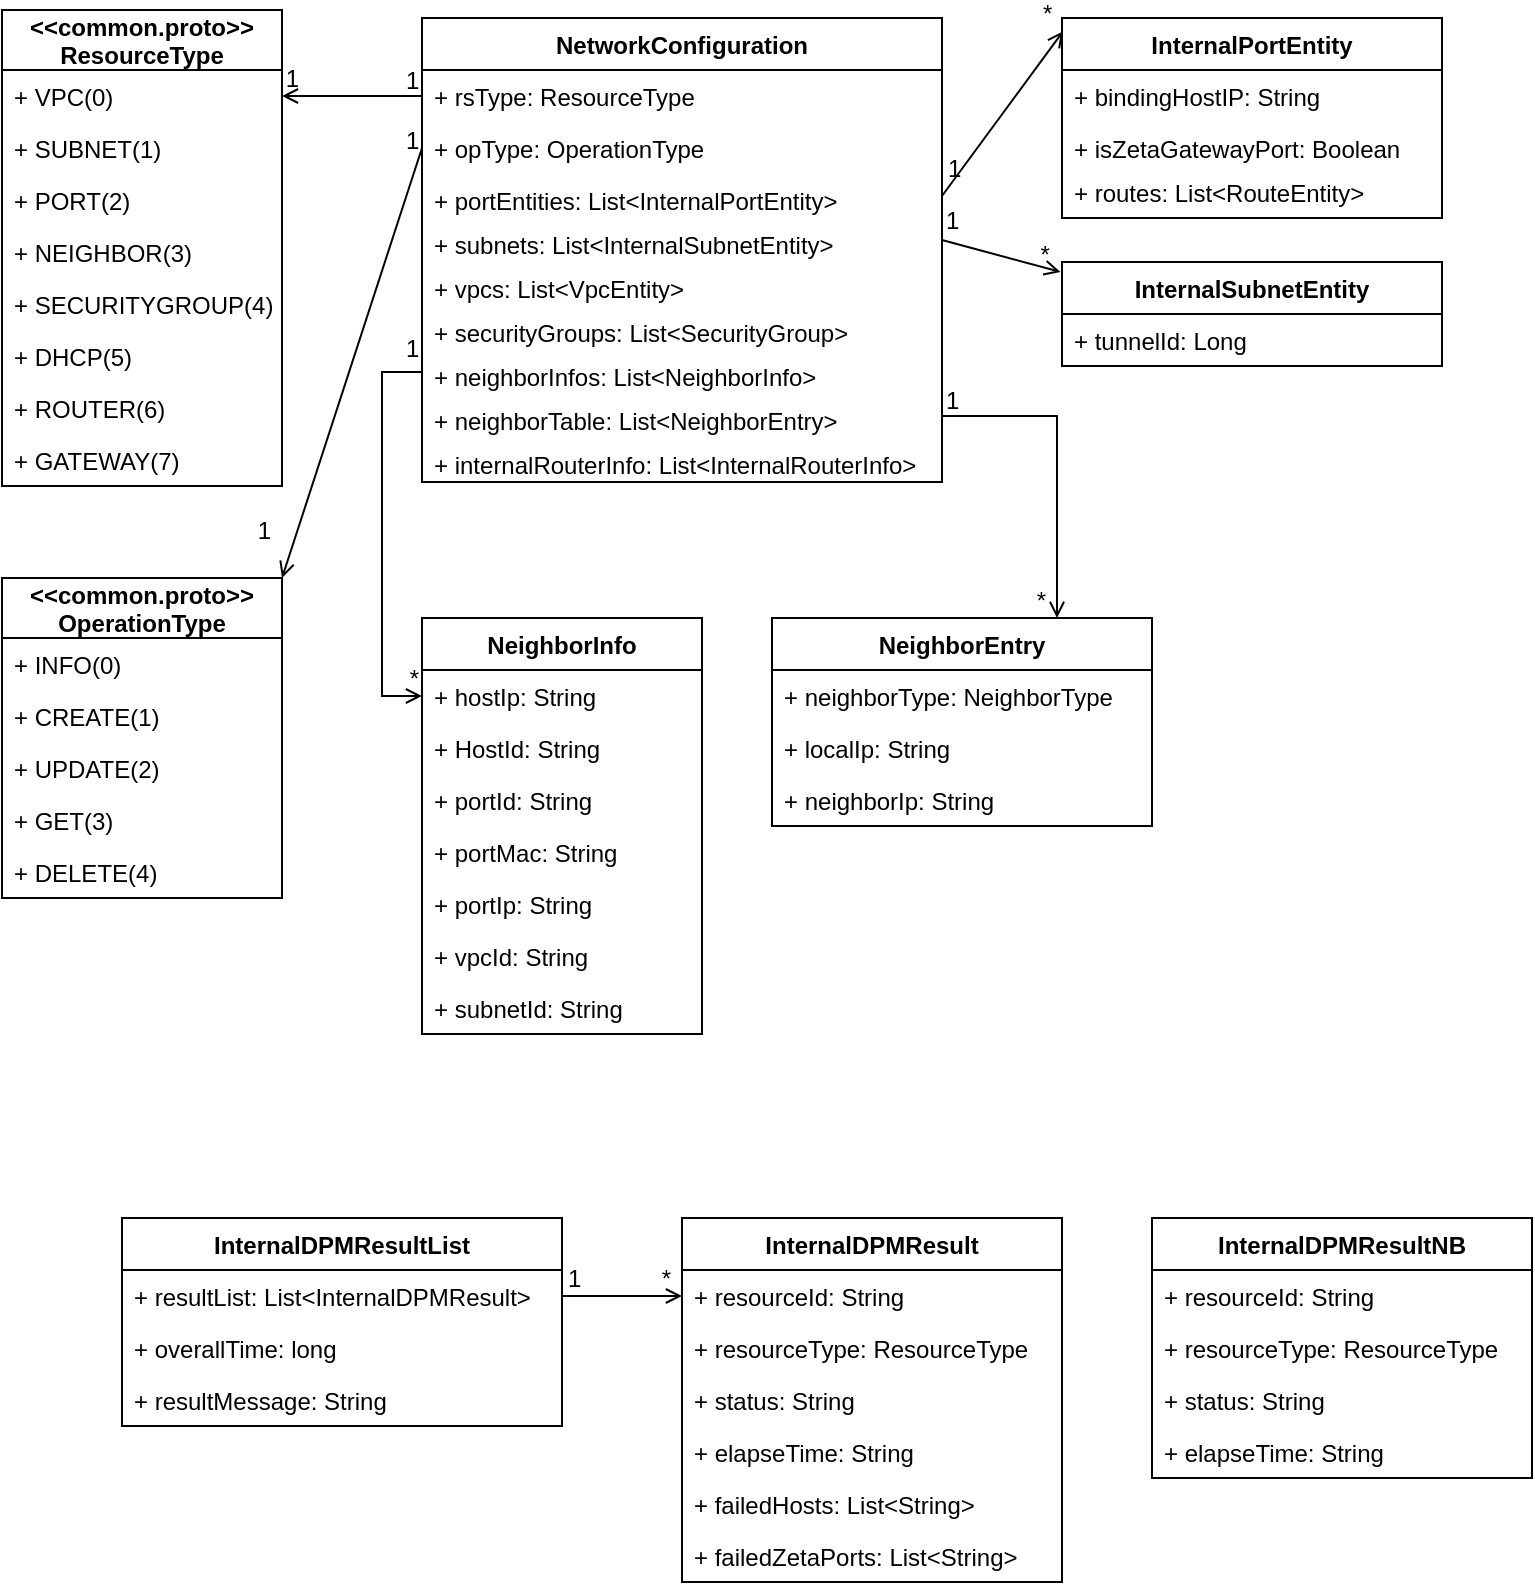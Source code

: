 <mxfile version="13.8.7" type="github">
  <diagram id="RI6FIjD12kIEAw5NDBtG" name="Page-1">
    <mxGraphModel dx="864" dy="531" grid="1" gridSize="10" guides="1" tooltips="1" connect="1" arrows="1" fold="1" page="1" pageScale="1" pageWidth="850" pageHeight="1100" math="0" shadow="0">
      <root>
        <mxCell id="0" />
        <mxCell id="1" parent="0" />
        <mxCell id="A67DPvtdhzHXNc3KRBfi-1" value="NetworkConfiguration" style="swimlane;fontStyle=1;childLayout=stackLayout;horizontal=1;startSize=26;fillColor=none;horizontalStack=0;resizeParent=1;resizeParentMax=0;resizeLast=0;collapsible=1;marginBottom=0;" vertex="1" parent="1">
          <mxGeometry x="240" y="30" width="260" height="232" as="geometry">
            <mxRectangle x="290" y="120" width="80" height="26" as="alternateBounds" />
          </mxGeometry>
        </mxCell>
        <mxCell id="A67DPvtdhzHXNc3KRBfi-2" value="+ rsType: ResourceType" style="text;strokeColor=none;fillColor=none;align=left;verticalAlign=top;spacingLeft=4;spacingRight=4;overflow=hidden;rotatable=0;points=[[0,0.5],[1,0.5]];portConstraint=eastwest;" vertex="1" parent="A67DPvtdhzHXNc3KRBfi-1">
          <mxGeometry y="26" width="260" height="26" as="geometry" />
        </mxCell>
        <mxCell id="A67DPvtdhzHXNc3KRBfi-3" value="+ opType: OperationType" style="text;strokeColor=none;fillColor=none;align=left;verticalAlign=top;spacingLeft=4;spacingRight=4;overflow=hidden;rotatable=0;points=[[0,0.5],[1,0.5]];portConstraint=eastwest;" vertex="1" parent="A67DPvtdhzHXNc3KRBfi-1">
          <mxGeometry y="52" width="260" height="26" as="geometry" />
        </mxCell>
        <mxCell id="A67DPvtdhzHXNc3KRBfi-4" value="+ portEntities: List&lt;InternalPortEntity&gt;&#xa;" style="text;strokeColor=none;fillColor=none;align=left;verticalAlign=top;spacingLeft=4;spacingRight=4;overflow=hidden;rotatable=0;points=[[0,0.5],[1,0.5]];portConstraint=eastwest;" vertex="1" parent="A67DPvtdhzHXNc3KRBfi-1">
          <mxGeometry y="78" width="260" height="22" as="geometry" />
        </mxCell>
        <mxCell id="A67DPvtdhzHXNc3KRBfi-6" value="+ subnets: List&lt;InternalSubnetEntity&gt;&#xa;" style="text;strokeColor=none;fillColor=none;align=left;verticalAlign=top;spacingLeft=4;spacingRight=4;overflow=hidden;rotatable=0;points=[[0,0.5],[1,0.5]];portConstraint=eastwest;" vertex="1" parent="A67DPvtdhzHXNc3KRBfi-1">
          <mxGeometry y="100" width="260" height="22" as="geometry" />
        </mxCell>
        <mxCell id="A67DPvtdhzHXNc3KRBfi-5" value="+ vpcs: List&lt;VpcEntity&gt;&#xa;" style="text;strokeColor=none;fillColor=none;align=left;verticalAlign=top;spacingLeft=4;spacingRight=4;overflow=hidden;rotatable=0;points=[[0,0.5],[1,0.5]];portConstraint=eastwest;" vertex="1" parent="A67DPvtdhzHXNc3KRBfi-1">
          <mxGeometry y="122" width="260" height="22" as="geometry" />
        </mxCell>
        <mxCell id="A67DPvtdhzHXNc3KRBfi-7" value="+ securityGroups: List&lt;SecurityGroup&gt;&#xa;" style="text;strokeColor=none;fillColor=none;align=left;verticalAlign=top;spacingLeft=4;spacingRight=4;overflow=hidden;rotatable=0;points=[[0,0.5],[1,0.5]];portConstraint=eastwest;" vertex="1" parent="A67DPvtdhzHXNc3KRBfi-1">
          <mxGeometry y="144" width="260" height="22" as="geometry" />
        </mxCell>
        <mxCell id="A67DPvtdhzHXNc3KRBfi-8" value="+ neighborInfos: List&lt;NeighborInfo&gt; &#xa;" style="text;strokeColor=none;fillColor=none;align=left;verticalAlign=top;spacingLeft=4;spacingRight=4;overflow=hidden;rotatable=0;points=[[0,0.5],[1,0.5]];portConstraint=eastwest;" vertex="1" parent="A67DPvtdhzHXNc3KRBfi-1">
          <mxGeometry y="166" width="260" height="22" as="geometry" />
        </mxCell>
        <mxCell id="A67DPvtdhzHXNc3KRBfi-9" value="+ neighborTable: List&lt;NeighborEntry&gt;&#xa;" style="text;strokeColor=none;fillColor=none;align=left;verticalAlign=top;spacingLeft=4;spacingRight=4;overflow=hidden;rotatable=0;points=[[0,0.5],[1,0.5]];portConstraint=eastwest;" vertex="1" parent="A67DPvtdhzHXNc3KRBfi-1">
          <mxGeometry y="188" width="260" height="22" as="geometry" />
        </mxCell>
        <mxCell id="A67DPvtdhzHXNc3KRBfi-10" value="+ internalRouterInfo: List&lt;InternalRouterInfo&gt;&#xa;" style="text;strokeColor=none;fillColor=none;align=left;verticalAlign=top;spacingLeft=4;spacingRight=4;overflow=hidden;rotatable=0;points=[[0,0.5],[1,0.5]];portConstraint=eastwest;" vertex="1" parent="A67DPvtdhzHXNc3KRBfi-1">
          <mxGeometry y="210" width="260" height="22" as="geometry" />
        </mxCell>
        <mxCell id="A67DPvtdhzHXNc3KRBfi-35" value="InternalDPMResultList" style="swimlane;fontStyle=1;childLayout=stackLayout;horizontal=1;startSize=26;fillColor=none;horizontalStack=0;resizeParent=1;resizeParentMax=0;resizeLast=0;collapsible=1;marginBottom=0;" vertex="1" parent="1">
          <mxGeometry x="90" y="630" width="220" height="104" as="geometry" />
        </mxCell>
        <mxCell id="A67DPvtdhzHXNc3KRBfi-36" value="+ resultList: List&lt;InternalDPMResult&gt;" style="text;strokeColor=none;fillColor=none;align=left;verticalAlign=top;spacingLeft=4;spacingRight=4;overflow=hidden;rotatable=0;points=[[0,0.5],[1,0.5]];portConstraint=eastwest;" vertex="1" parent="A67DPvtdhzHXNc3KRBfi-35">
          <mxGeometry y="26" width="220" height="26" as="geometry" />
        </mxCell>
        <mxCell id="A67DPvtdhzHXNc3KRBfi-137" value="+ overallTime: long" style="text;strokeColor=none;fillColor=none;align=left;verticalAlign=top;spacingLeft=4;spacingRight=4;overflow=hidden;rotatable=0;points=[[0,0.5],[1,0.5]];portConstraint=eastwest;" vertex="1" parent="A67DPvtdhzHXNc3KRBfi-35">
          <mxGeometry y="52" width="220" height="26" as="geometry" />
        </mxCell>
        <mxCell id="A67DPvtdhzHXNc3KRBfi-138" value="+ resultMessage: String" style="text;strokeColor=none;fillColor=none;align=left;verticalAlign=top;spacingLeft=4;spacingRight=4;overflow=hidden;rotatable=0;points=[[0,0.5],[1,0.5]];portConstraint=eastwest;" vertex="1" parent="A67DPvtdhzHXNc3KRBfi-35">
          <mxGeometry y="78" width="220" height="26" as="geometry" />
        </mxCell>
        <mxCell id="A67DPvtdhzHXNc3KRBfi-37" value="" style="endArrow=open;shadow=0;strokeWidth=1;rounded=0;endFill=1;elbow=vertical;" edge="1" parent="1" source="A67DPvtdhzHXNc3KRBfi-36" target="A67DPvtdhzHXNc3KRBfi-42">
          <mxGeometry x="0.5" y="41" relative="1" as="geometry">
            <mxPoint x="210" y="744" as="sourcePoint" />
            <mxPoint x="370" y="670" as="targetPoint" />
            <mxPoint x="-40" y="32" as="offset" />
          </mxGeometry>
        </mxCell>
        <mxCell id="A67DPvtdhzHXNc3KRBfi-38" value="1" style="resizable=0;align=left;verticalAlign=bottom;labelBackgroundColor=none;fontSize=12;" connectable="0" vertex="1" parent="A67DPvtdhzHXNc3KRBfi-37">
          <mxGeometry x="-1" relative="1" as="geometry">
            <mxPoint x="1" as="offset" />
          </mxGeometry>
        </mxCell>
        <mxCell id="A67DPvtdhzHXNc3KRBfi-39" value="*" style="resizable=0;align=right;verticalAlign=bottom;labelBackgroundColor=none;fontSize=12;" connectable="0" vertex="1" parent="A67DPvtdhzHXNc3KRBfi-37">
          <mxGeometry x="1" relative="1" as="geometry">
            <mxPoint x="-4" as="offset" />
          </mxGeometry>
        </mxCell>
        <mxCell id="A67DPvtdhzHXNc3KRBfi-41" value="InternalDPMResult" style="swimlane;fontStyle=1;childLayout=stackLayout;horizontal=1;startSize=26;fillColor=none;horizontalStack=0;resizeParent=1;resizeParentMax=0;resizeLast=0;collapsible=1;marginBottom=0;" vertex="1" parent="1">
          <mxGeometry x="370" y="630" width="190" height="182" as="geometry" />
        </mxCell>
        <mxCell id="A67DPvtdhzHXNc3KRBfi-42" value="+ resourceId: String" style="text;strokeColor=none;fillColor=none;align=left;verticalAlign=top;spacingLeft=4;spacingRight=4;overflow=hidden;rotatable=0;points=[[0,0.5],[1,0.5]];portConstraint=eastwest;" vertex="1" parent="A67DPvtdhzHXNc3KRBfi-41">
          <mxGeometry y="26" width="190" height="26" as="geometry" />
        </mxCell>
        <mxCell id="A67DPvtdhzHXNc3KRBfi-139" value="+ resourceType: ResourceType" style="text;strokeColor=none;fillColor=none;align=left;verticalAlign=top;spacingLeft=4;spacingRight=4;overflow=hidden;rotatable=0;points=[[0,0.5],[1,0.5]];portConstraint=eastwest;" vertex="1" parent="A67DPvtdhzHXNc3KRBfi-41">
          <mxGeometry y="52" width="190" height="26" as="geometry" />
        </mxCell>
        <mxCell id="A67DPvtdhzHXNc3KRBfi-140" value="+ status: String" style="text;strokeColor=none;fillColor=none;align=left;verticalAlign=top;spacingLeft=4;spacingRight=4;overflow=hidden;rotatable=0;points=[[0,0.5],[1,0.5]];portConstraint=eastwest;" vertex="1" parent="A67DPvtdhzHXNc3KRBfi-41">
          <mxGeometry y="78" width="190" height="26" as="geometry" />
        </mxCell>
        <mxCell id="A67DPvtdhzHXNc3KRBfi-141" value="+ elapseTime: String" style="text;strokeColor=none;fillColor=none;align=left;verticalAlign=top;spacingLeft=4;spacingRight=4;overflow=hidden;rotatable=0;points=[[0,0.5],[1,0.5]];portConstraint=eastwest;" vertex="1" parent="A67DPvtdhzHXNc3KRBfi-41">
          <mxGeometry y="104" width="190" height="26" as="geometry" />
        </mxCell>
        <mxCell id="A67DPvtdhzHXNc3KRBfi-142" value="+ failedHosts: List&lt;String&gt;" style="text;strokeColor=none;fillColor=none;align=left;verticalAlign=top;spacingLeft=4;spacingRight=4;overflow=hidden;rotatable=0;points=[[0,0.5],[1,0.5]];portConstraint=eastwest;" vertex="1" parent="A67DPvtdhzHXNc3KRBfi-41">
          <mxGeometry y="130" width="190" height="26" as="geometry" />
        </mxCell>
        <mxCell id="A67DPvtdhzHXNc3KRBfi-143" value="+ failedZetaPorts: List&lt;String&gt;" style="text;strokeColor=none;fillColor=none;align=left;verticalAlign=top;spacingLeft=4;spacingRight=4;overflow=hidden;rotatable=0;points=[[0,0.5],[1,0.5]];portConstraint=eastwest;" vertex="1" parent="A67DPvtdhzHXNc3KRBfi-41">
          <mxGeometry y="156" width="190" height="26" as="geometry" />
        </mxCell>
        <mxCell id="A67DPvtdhzHXNc3KRBfi-46" value="&lt;&lt;common.proto&gt;&gt;&#xa;ResourceType" style="swimlane;fontStyle=1;childLayout=stackLayout;horizontal=1;startSize=30;fillColor=none;horizontalStack=0;resizeParent=1;resizeParentMax=0;resizeLast=0;collapsible=1;marginBottom=0;" vertex="1" parent="1">
          <mxGeometry x="30" y="26" width="140" height="238" as="geometry" />
        </mxCell>
        <mxCell id="A67DPvtdhzHXNc3KRBfi-47" value="+ VPC(0)" style="text;strokeColor=none;fillColor=none;align=left;verticalAlign=top;spacingLeft=4;spacingRight=4;overflow=hidden;rotatable=0;points=[[0,0.5],[1,0.5]];portConstraint=eastwest;" vertex="1" parent="A67DPvtdhzHXNc3KRBfi-46">
          <mxGeometry y="30" width="140" height="26" as="geometry" />
        </mxCell>
        <mxCell id="A67DPvtdhzHXNc3KRBfi-48" value="+ SUBNET(1)" style="text;strokeColor=none;fillColor=none;align=left;verticalAlign=top;spacingLeft=4;spacingRight=4;overflow=hidden;rotatable=0;points=[[0,0.5],[1,0.5]];portConstraint=eastwest;" vertex="1" parent="A67DPvtdhzHXNc3KRBfi-46">
          <mxGeometry y="56" width="140" height="26" as="geometry" />
        </mxCell>
        <mxCell id="A67DPvtdhzHXNc3KRBfi-104" value="+ PORT(2)" style="text;strokeColor=none;fillColor=none;align=left;verticalAlign=top;spacingLeft=4;spacingRight=4;overflow=hidden;rotatable=0;points=[[0,0.5],[1,0.5]];portConstraint=eastwest;" vertex="1" parent="A67DPvtdhzHXNc3KRBfi-46">
          <mxGeometry y="82" width="140" height="26" as="geometry" />
        </mxCell>
        <mxCell id="A67DPvtdhzHXNc3KRBfi-105" value="+ NEIGHBOR(3)" style="text;strokeColor=none;fillColor=none;align=left;verticalAlign=top;spacingLeft=4;spacingRight=4;overflow=hidden;rotatable=0;points=[[0,0.5],[1,0.5]];portConstraint=eastwest;" vertex="1" parent="A67DPvtdhzHXNc3KRBfi-46">
          <mxGeometry y="108" width="140" height="26" as="geometry" />
        </mxCell>
        <mxCell id="A67DPvtdhzHXNc3KRBfi-106" value="+ SECURITYGROUP(4)" style="text;strokeColor=none;fillColor=none;align=left;verticalAlign=top;spacingLeft=4;spacingRight=4;overflow=hidden;rotatable=0;points=[[0,0.5],[1,0.5]];portConstraint=eastwest;" vertex="1" parent="A67DPvtdhzHXNc3KRBfi-46">
          <mxGeometry y="134" width="140" height="26" as="geometry" />
        </mxCell>
        <mxCell id="A67DPvtdhzHXNc3KRBfi-107" value="+ DHCP(5)" style="text;strokeColor=none;fillColor=none;align=left;verticalAlign=top;spacingLeft=4;spacingRight=4;overflow=hidden;rotatable=0;points=[[0,0.5],[1,0.5]];portConstraint=eastwest;" vertex="1" parent="A67DPvtdhzHXNc3KRBfi-46">
          <mxGeometry y="160" width="140" height="26" as="geometry" />
        </mxCell>
        <mxCell id="A67DPvtdhzHXNc3KRBfi-108" value="+ ROUTER(6)" style="text;strokeColor=none;fillColor=none;align=left;verticalAlign=top;spacingLeft=4;spacingRight=4;overflow=hidden;rotatable=0;points=[[0,0.5],[1,0.5]];portConstraint=eastwest;" vertex="1" parent="A67DPvtdhzHXNc3KRBfi-46">
          <mxGeometry y="186" width="140" height="26" as="geometry" />
        </mxCell>
        <mxCell id="A67DPvtdhzHXNc3KRBfi-109" value="+ GATEWAY(7)" style="text;strokeColor=none;fillColor=none;align=left;verticalAlign=top;spacingLeft=4;spacingRight=4;overflow=hidden;rotatable=0;points=[[0,0.5],[1,0.5]];portConstraint=eastwest;" vertex="1" parent="A67DPvtdhzHXNc3KRBfi-46">
          <mxGeometry y="212" width="140" height="26" as="geometry" />
        </mxCell>
        <mxCell id="A67DPvtdhzHXNc3KRBfi-49" value="&lt;&lt;common.proto&gt;&gt;&#xa;OperationType" style="swimlane;fontStyle=1;childLayout=stackLayout;horizontal=1;startSize=30;fillColor=none;horizontalStack=0;resizeParent=1;resizeParentMax=0;resizeLast=0;collapsible=1;marginBottom=0;" vertex="1" parent="1">
          <mxGeometry x="30" y="310" width="140" height="160" as="geometry" />
        </mxCell>
        <mxCell id="A67DPvtdhzHXNc3KRBfi-50" value="+ INFO(0)" style="text;strokeColor=none;fillColor=none;align=left;verticalAlign=top;spacingLeft=4;spacingRight=4;overflow=hidden;rotatable=0;points=[[0,0.5],[1,0.5]];portConstraint=eastwest;" vertex="1" parent="A67DPvtdhzHXNc3KRBfi-49">
          <mxGeometry y="30" width="140" height="26" as="geometry" />
        </mxCell>
        <mxCell id="A67DPvtdhzHXNc3KRBfi-51" value="+ CREATE(1)" style="text;strokeColor=none;fillColor=none;align=left;verticalAlign=top;spacingLeft=4;spacingRight=4;overflow=hidden;rotatable=0;points=[[0,0.5],[1,0.5]];portConstraint=eastwest;" vertex="1" parent="A67DPvtdhzHXNc3KRBfi-49">
          <mxGeometry y="56" width="140" height="26" as="geometry" />
        </mxCell>
        <mxCell id="A67DPvtdhzHXNc3KRBfi-110" value="+ UPDATE(2)" style="text;strokeColor=none;fillColor=none;align=left;verticalAlign=top;spacingLeft=4;spacingRight=4;overflow=hidden;rotatable=0;points=[[0,0.5],[1,0.5]];portConstraint=eastwest;" vertex="1" parent="A67DPvtdhzHXNc3KRBfi-49">
          <mxGeometry y="82" width="140" height="26" as="geometry" />
        </mxCell>
        <mxCell id="A67DPvtdhzHXNc3KRBfi-111" value="+ GET(3)" style="text;strokeColor=none;fillColor=none;align=left;verticalAlign=top;spacingLeft=4;spacingRight=4;overflow=hidden;rotatable=0;points=[[0,0.5],[1,0.5]];portConstraint=eastwest;" vertex="1" parent="A67DPvtdhzHXNc3KRBfi-49">
          <mxGeometry y="108" width="140" height="26" as="geometry" />
        </mxCell>
        <mxCell id="A67DPvtdhzHXNc3KRBfi-112" value="+ DELETE(4)" style="text;strokeColor=none;fillColor=none;align=left;verticalAlign=top;spacingLeft=4;spacingRight=4;overflow=hidden;rotatable=0;points=[[0,0.5],[1,0.5]];portConstraint=eastwest;" vertex="1" parent="A67DPvtdhzHXNc3KRBfi-49">
          <mxGeometry y="134" width="140" height="26" as="geometry" />
        </mxCell>
        <mxCell id="A67DPvtdhzHXNc3KRBfi-68" value="NeighborInfo" style="swimlane;fontStyle=1;childLayout=stackLayout;horizontal=1;startSize=26;fillColor=none;horizontalStack=0;resizeParent=1;resizeParentMax=0;resizeLast=0;collapsible=1;marginBottom=0;" vertex="1" parent="1">
          <mxGeometry x="240" y="330" width="140" height="208" as="geometry" />
        </mxCell>
        <mxCell id="A67DPvtdhzHXNc3KRBfi-69" value="+ hostIp: String" style="text;strokeColor=none;fillColor=none;align=left;verticalAlign=top;spacingLeft=4;spacingRight=4;overflow=hidden;rotatable=0;points=[[0,0.5],[1,0.5]];portConstraint=eastwest;" vertex="1" parent="A67DPvtdhzHXNc3KRBfi-68">
          <mxGeometry y="26" width="140" height="26" as="geometry" />
        </mxCell>
        <mxCell id="A67DPvtdhzHXNc3KRBfi-70" value="+ HostId: String" style="text;strokeColor=none;fillColor=none;align=left;verticalAlign=top;spacingLeft=4;spacingRight=4;overflow=hidden;rotatable=0;points=[[0,0.5],[1,0.5]];portConstraint=eastwest;" vertex="1" parent="A67DPvtdhzHXNc3KRBfi-68">
          <mxGeometry y="52" width="140" height="26" as="geometry" />
        </mxCell>
        <mxCell id="A67DPvtdhzHXNc3KRBfi-131" value="+ portId: String" style="text;strokeColor=none;fillColor=none;align=left;verticalAlign=top;spacingLeft=4;spacingRight=4;overflow=hidden;rotatable=0;points=[[0,0.5],[1,0.5]];portConstraint=eastwest;" vertex="1" parent="A67DPvtdhzHXNc3KRBfi-68">
          <mxGeometry y="78" width="140" height="26" as="geometry" />
        </mxCell>
        <mxCell id="A67DPvtdhzHXNc3KRBfi-132" value="+ portMac: String" style="text;strokeColor=none;fillColor=none;align=left;verticalAlign=top;spacingLeft=4;spacingRight=4;overflow=hidden;rotatable=0;points=[[0,0.5],[1,0.5]];portConstraint=eastwest;" vertex="1" parent="A67DPvtdhzHXNc3KRBfi-68">
          <mxGeometry y="104" width="140" height="26" as="geometry" />
        </mxCell>
        <mxCell id="A67DPvtdhzHXNc3KRBfi-133" value="+ portIp: String" style="text;strokeColor=none;fillColor=none;align=left;verticalAlign=top;spacingLeft=4;spacingRight=4;overflow=hidden;rotatable=0;points=[[0,0.5],[1,0.5]];portConstraint=eastwest;" vertex="1" parent="A67DPvtdhzHXNc3KRBfi-68">
          <mxGeometry y="130" width="140" height="26" as="geometry" />
        </mxCell>
        <mxCell id="A67DPvtdhzHXNc3KRBfi-134" value="+ vpcId: String" style="text;strokeColor=none;fillColor=none;align=left;verticalAlign=top;spacingLeft=4;spacingRight=4;overflow=hidden;rotatable=0;points=[[0,0.5],[1,0.5]];portConstraint=eastwest;" vertex="1" parent="A67DPvtdhzHXNc3KRBfi-68">
          <mxGeometry y="156" width="140" height="26" as="geometry" />
        </mxCell>
        <mxCell id="A67DPvtdhzHXNc3KRBfi-135" value="+ subnetId: String" style="text;strokeColor=none;fillColor=none;align=left;verticalAlign=top;spacingLeft=4;spacingRight=4;overflow=hidden;rotatable=0;points=[[0,0.5],[1,0.5]];portConstraint=eastwest;" vertex="1" parent="A67DPvtdhzHXNc3KRBfi-68">
          <mxGeometry y="182" width="140" height="26" as="geometry" />
        </mxCell>
        <mxCell id="A67DPvtdhzHXNc3KRBfi-71" value="" style="endArrow=open;shadow=0;strokeWidth=1;rounded=0;endFill=1;elbow=vertical;entryX=1;entryY=0.5;entryDx=0;entryDy=0;exitX=0;exitY=0.5;exitDx=0;exitDy=0;" edge="1" parent="1" source="A67DPvtdhzHXNc3KRBfi-2" target="A67DPvtdhzHXNc3KRBfi-47">
          <mxGeometry x="0.5" y="41" relative="1" as="geometry">
            <mxPoint x="580" y="208.41" as="sourcePoint" />
            <mxPoint x="620" y="208.41" as="targetPoint" />
            <mxPoint x="-40" y="32" as="offset" />
          </mxGeometry>
        </mxCell>
        <mxCell id="A67DPvtdhzHXNc3KRBfi-72" value="1" style="resizable=0;align=left;verticalAlign=bottom;labelBackgroundColor=none;fontSize=12;" connectable="0" vertex="1" parent="A67DPvtdhzHXNc3KRBfi-71">
          <mxGeometry x="-1" relative="1" as="geometry">
            <mxPoint x="-10" y="1" as="offset" />
          </mxGeometry>
        </mxCell>
        <mxCell id="A67DPvtdhzHXNc3KRBfi-73" value="1" style="resizable=0;align=right;verticalAlign=bottom;labelBackgroundColor=none;fontSize=12;" connectable="0" vertex="1" parent="A67DPvtdhzHXNc3KRBfi-71">
          <mxGeometry x="1" relative="1" as="geometry">
            <mxPoint x="10" as="offset" />
          </mxGeometry>
        </mxCell>
        <mxCell id="A67DPvtdhzHXNc3KRBfi-74" value="" style="endArrow=open;shadow=0;strokeWidth=1;rounded=0;endFill=1;elbow=vertical;entryX=1;entryY=0;entryDx=0;entryDy=0;exitX=0;exitY=0.5;exitDx=0;exitDy=0;" edge="1" parent="1" source="A67DPvtdhzHXNc3KRBfi-3" target="A67DPvtdhzHXNc3KRBfi-49">
          <mxGeometry x="0.5" y="41" relative="1" as="geometry">
            <mxPoint x="570" y="363" as="sourcePoint" />
            <mxPoint x="640.0" y="200" as="targetPoint" />
            <mxPoint x="-40" y="32" as="offset" />
          </mxGeometry>
        </mxCell>
        <mxCell id="A67DPvtdhzHXNc3KRBfi-75" value="1" style="resizable=0;align=left;verticalAlign=bottom;labelBackgroundColor=none;fontSize=12;" connectable="0" vertex="1" parent="A67DPvtdhzHXNc3KRBfi-74">
          <mxGeometry x="-1" relative="1" as="geometry">
            <mxPoint x="-10" y="5" as="offset" />
          </mxGeometry>
        </mxCell>
        <mxCell id="A67DPvtdhzHXNc3KRBfi-76" value="1" style="resizable=0;align=right;verticalAlign=bottom;labelBackgroundColor=none;fontSize=12;" connectable="0" vertex="1" parent="A67DPvtdhzHXNc3KRBfi-74">
          <mxGeometry x="1" relative="1" as="geometry">
            <mxPoint x="-4" y="-14.99" as="offset" />
          </mxGeometry>
        </mxCell>
        <mxCell id="A67DPvtdhzHXNc3KRBfi-77" value="" style="endArrow=open;shadow=0;strokeWidth=1;rounded=0;endFill=1;elbow=vertical;exitX=1;exitY=0.5;exitDx=0;exitDy=0;entryX=0.003;entryY=0.066;entryDx=0;entryDy=0;entryPerimeter=0;" edge="1" parent="1" source="A67DPvtdhzHXNc3KRBfi-4" target="A67DPvtdhzHXNc3KRBfi-114">
          <mxGeometry x="0.5" y="41" relative="1" as="geometry">
            <mxPoint x="536" y="90" as="sourcePoint" />
            <mxPoint x="605" y="112" as="targetPoint" />
            <mxPoint x="-40" y="32" as="offset" />
          </mxGeometry>
        </mxCell>
        <mxCell id="A67DPvtdhzHXNc3KRBfi-78" value="1" style="resizable=0;align=left;verticalAlign=bottom;labelBackgroundColor=none;fontSize=12;" connectable="0" vertex="1" parent="A67DPvtdhzHXNc3KRBfi-77">
          <mxGeometry x="-1" relative="1" as="geometry">
            <mxPoint x="1" y="-5" as="offset" />
          </mxGeometry>
        </mxCell>
        <mxCell id="A67DPvtdhzHXNc3KRBfi-79" value="*" style="resizable=0;align=right;verticalAlign=bottom;labelBackgroundColor=none;fontSize=12;" connectable="0" vertex="1" parent="A67DPvtdhzHXNc3KRBfi-77">
          <mxGeometry x="1" relative="1" as="geometry">
            <mxPoint x="-4" as="offset" />
          </mxGeometry>
        </mxCell>
        <mxCell id="A67DPvtdhzHXNc3KRBfi-80" value="" style="endArrow=open;shadow=0;strokeWidth=1;rounded=0;endFill=1;elbow=vertical;exitX=1;exitY=0.5;exitDx=0;exitDy=0;entryX=0.75;entryY=0;entryDx=0;entryDy=0;edgeStyle=orthogonalEdgeStyle;" edge="1" parent="1" source="A67DPvtdhzHXNc3KRBfi-9" target="A67DPvtdhzHXNc3KRBfi-128">
          <mxGeometry x="0.5" y="41" relative="1" as="geometry">
            <mxPoint x="540" y="330" as="sourcePoint" />
            <mxPoint x="700" y="230" as="targetPoint" />
            <mxPoint x="-40" y="32" as="offset" />
          </mxGeometry>
        </mxCell>
        <mxCell id="A67DPvtdhzHXNc3KRBfi-81" value="1" style="resizable=0;align=left;verticalAlign=bottom;labelBackgroundColor=none;fontSize=12;" connectable="0" vertex="1" parent="A67DPvtdhzHXNc3KRBfi-80">
          <mxGeometry x="-1" relative="1" as="geometry">
            <mxPoint y="1" as="offset" />
          </mxGeometry>
        </mxCell>
        <mxCell id="A67DPvtdhzHXNc3KRBfi-82" value="*" style="resizable=0;align=right;verticalAlign=bottom;labelBackgroundColor=none;fontSize=12;" connectable="0" vertex="1" parent="A67DPvtdhzHXNc3KRBfi-80">
          <mxGeometry x="1" relative="1" as="geometry">
            <mxPoint x="-4" as="offset" />
          </mxGeometry>
        </mxCell>
        <mxCell id="A67DPvtdhzHXNc3KRBfi-86" value="" style="endArrow=open;shadow=0;strokeWidth=1;rounded=0;endFill=1;elbow=vertical;exitX=1;exitY=0.5;exitDx=0;exitDy=0;entryX=-0.004;entryY=0.096;entryDx=0;entryDy=0;entryPerimeter=0;" edge="1" parent="1" source="A67DPvtdhzHXNc3KRBfi-6" target="A67DPvtdhzHXNc3KRBfi-124">
          <mxGeometry x="0.5" y="41" relative="1" as="geometry">
            <mxPoint x="460" y="190" as="sourcePoint" />
            <mxPoint x="560" y="190" as="targetPoint" />
            <mxPoint x="-40" y="32" as="offset" />
          </mxGeometry>
        </mxCell>
        <mxCell id="A67DPvtdhzHXNc3KRBfi-87" value="1" style="resizable=0;align=left;verticalAlign=bottom;labelBackgroundColor=none;fontSize=12;" connectable="0" vertex="1" parent="A67DPvtdhzHXNc3KRBfi-86">
          <mxGeometry x="-1" relative="1" as="geometry">
            <mxPoint y="-1" as="offset" />
          </mxGeometry>
        </mxCell>
        <mxCell id="A67DPvtdhzHXNc3KRBfi-88" value="*" style="resizable=0;align=right;verticalAlign=bottom;labelBackgroundColor=none;fontSize=12;" connectable="0" vertex="1" parent="A67DPvtdhzHXNc3KRBfi-86">
          <mxGeometry x="1" relative="1" as="geometry">
            <mxPoint x="-4" as="offset" />
          </mxGeometry>
        </mxCell>
        <mxCell id="A67DPvtdhzHXNc3KRBfi-94" value="" style="endArrow=open;shadow=0;strokeWidth=1;rounded=0;endFill=1;elbow=vertical;exitX=0;exitY=0.5;exitDx=0;exitDy=0;entryX=0;entryY=0.5;entryDx=0;entryDy=0;edgeStyle=orthogonalEdgeStyle;" edge="1" parent="1" source="A67DPvtdhzHXNc3KRBfi-8" target="A67DPvtdhzHXNc3KRBfi-69">
          <mxGeometry x="0.5" y="41" relative="1" as="geometry">
            <mxPoint x="240" y="270" as="sourcePoint" />
            <mxPoint x="180" y="389" as="targetPoint" />
            <mxPoint x="-40" y="32" as="offset" />
            <Array as="points">
              <mxPoint x="220" y="207" />
              <mxPoint x="220" y="369" />
            </Array>
          </mxGeometry>
        </mxCell>
        <mxCell id="A67DPvtdhzHXNc3KRBfi-95" value="1" style="resizable=0;align=left;verticalAlign=bottom;labelBackgroundColor=none;fontSize=12;" connectable="0" vertex="1" parent="A67DPvtdhzHXNc3KRBfi-94">
          <mxGeometry x="-1" relative="1" as="geometry">
            <mxPoint x="-10" y="-3" as="offset" />
          </mxGeometry>
        </mxCell>
        <mxCell id="A67DPvtdhzHXNc3KRBfi-96" value="*" style="resizable=0;align=right;verticalAlign=bottom;labelBackgroundColor=none;fontSize=12;" connectable="0" vertex="1" parent="A67DPvtdhzHXNc3KRBfi-94">
          <mxGeometry x="1" relative="1" as="geometry">
            <mxPoint as="offset" />
          </mxGeometry>
        </mxCell>
        <mxCell id="A67DPvtdhzHXNc3KRBfi-97" style="edgeStyle=none;rounded=0;orthogonalLoop=1;jettySize=auto;html=1;exitX=0.75;exitY=0;exitDx=0;exitDy=0;" edge="1" parent="1" source="A67DPvtdhzHXNc3KRBfi-68" target="A67DPvtdhzHXNc3KRBfi-68">
          <mxGeometry relative="1" as="geometry" />
        </mxCell>
        <mxCell id="A67DPvtdhzHXNc3KRBfi-114" value="InternalPortEntity" style="swimlane;fontStyle=1;childLayout=stackLayout;horizontal=1;startSize=26;fillColor=none;horizontalStack=0;resizeParent=1;resizeParentMax=0;resizeLast=0;collapsible=1;marginBottom=0;" vertex="1" parent="1">
          <mxGeometry x="560" y="30" width="190" height="100" as="geometry">
            <mxRectangle x="290" y="120" width="80" height="26" as="alternateBounds" />
          </mxGeometry>
        </mxCell>
        <mxCell id="A67DPvtdhzHXNc3KRBfi-116" value="+ bindingHostIP: String" style="text;strokeColor=none;fillColor=none;align=left;verticalAlign=top;spacingLeft=4;spacingRight=4;overflow=hidden;rotatable=0;points=[[0,0.5],[1,0.5]];portConstraint=eastwest;" vertex="1" parent="A67DPvtdhzHXNc3KRBfi-114">
          <mxGeometry y="26" width="190" height="26" as="geometry" />
        </mxCell>
        <mxCell id="A67DPvtdhzHXNc3KRBfi-117" value="+ isZetaGatewayPort: Boolean&#xa;" style="text;strokeColor=none;fillColor=none;align=left;verticalAlign=top;spacingLeft=4;spacingRight=4;overflow=hidden;rotatable=0;points=[[0,0.5],[1,0.5]];portConstraint=eastwest;" vertex="1" parent="A67DPvtdhzHXNc3KRBfi-114">
          <mxGeometry y="52" width="190" height="22" as="geometry" />
        </mxCell>
        <mxCell id="A67DPvtdhzHXNc3KRBfi-115" value="+ routes: List&lt;RouteEntity&gt;" style="text;strokeColor=none;fillColor=none;align=left;verticalAlign=top;spacingLeft=4;spacingRight=4;overflow=hidden;rotatable=0;points=[[0,0.5],[1,0.5]];portConstraint=eastwest;" vertex="1" parent="A67DPvtdhzHXNc3KRBfi-114">
          <mxGeometry y="74" width="190" height="26" as="geometry" />
        </mxCell>
        <mxCell id="A67DPvtdhzHXNc3KRBfi-124" value="InternalSubnetEntity" style="swimlane;fontStyle=1;childLayout=stackLayout;horizontal=1;startSize=26;fillColor=none;horizontalStack=0;resizeParent=1;resizeParentMax=0;resizeLast=0;collapsible=1;marginBottom=0;" vertex="1" parent="1">
          <mxGeometry x="560" y="152" width="190" height="52" as="geometry">
            <mxRectangle x="290" y="120" width="80" height="26" as="alternateBounds" />
          </mxGeometry>
        </mxCell>
        <mxCell id="A67DPvtdhzHXNc3KRBfi-125" value="+ tunnelId: Long" style="text;strokeColor=none;fillColor=none;align=left;verticalAlign=top;spacingLeft=4;spacingRight=4;overflow=hidden;rotatable=0;points=[[0,0.5],[1,0.5]];portConstraint=eastwest;" vertex="1" parent="A67DPvtdhzHXNc3KRBfi-124">
          <mxGeometry y="26" width="190" height="26" as="geometry" />
        </mxCell>
        <mxCell id="A67DPvtdhzHXNc3KRBfi-128" value="NeighborEntry" style="swimlane;fontStyle=1;childLayout=stackLayout;horizontal=1;startSize=26;fillColor=none;horizontalStack=0;resizeParent=1;resizeParentMax=0;resizeLast=0;collapsible=1;marginBottom=0;" vertex="1" parent="1">
          <mxGeometry x="415" y="330" width="190" height="104" as="geometry" />
        </mxCell>
        <mxCell id="A67DPvtdhzHXNc3KRBfi-129" value="+ neighborType: NeighborType" style="text;strokeColor=none;fillColor=none;align=left;verticalAlign=top;spacingLeft=4;spacingRight=4;overflow=hidden;rotatable=0;points=[[0,0.5],[1,0.5]];portConstraint=eastwest;" vertex="1" parent="A67DPvtdhzHXNc3KRBfi-128">
          <mxGeometry y="26" width="190" height="26" as="geometry" />
        </mxCell>
        <mxCell id="A67DPvtdhzHXNc3KRBfi-130" value="+ localIp: String" style="text;strokeColor=none;fillColor=none;align=left;verticalAlign=top;spacingLeft=4;spacingRight=4;overflow=hidden;rotatable=0;points=[[0,0.5],[1,0.5]];portConstraint=eastwest;" vertex="1" parent="A67DPvtdhzHXNc3KRBfi-128">
          <mxGeometry y="52" width="190" height="26" as="geometry" />
        </mxCell>
        <mxCell id="A67DPvtdhzHXNc3KRBfi-136" value="+ neighborIp: String" style="text;strokeColor=none;fillColor=none;align=left;verticalAlign=top;spacingLeft=4;spacingRight=4;overflow=hidden;rotatable=0;points=[[0,0.5],[1,0.5]];portConstraint=eastwest;" vertex="1" parent="A67DPvtdhzHXNc3KRBfi-128">
          <mxGeometry y="78" width="190" height="26" as="geometry" />
        </mxCell>
        <mxCell id="A67DPvtdhzHXNc3KRBfi-144" value="InternalDPMResultNB" style="swimlane;fontStyle=1;childLayout=stackLayout;horizontal=1;startSize=26;fillColor=none;horizontalStack=0;resizeParent=1;resizeParentMax=0;resizeLast=0;collapsible=1;marginBottom=0;" vertex="1" parent="1">
          <mxGeometry x="605" y="630" width="190" height="130" as="geometry" />
        </mxCell>
        <mxCell id="A67DPvtdhzHXNc3KRBfi-145" value="+ resourceId: String" style="text;strokeColor=none;fillColor=none;align=left;verticalAlign=top;spacingLeft=4;spacingRight=4;overflow=hidden;rotatable=0;points=[[0,0.5],[1,0.5]];portConstraint=eastwest;" vertex="1" parent="A67DPvtdhzHXNc3KRBfi-144">
          <mxGeometry y="26" width="190" height="26" as="geometry" />
        </mxCell>
        <mxCell id="A67DPvtdhzHXNc3KRBfi-146" value="+ resourceType: ResourceType" style="text;strokeColor=none;fillColor=none;align=left;verticalAlign=top;spacingLeft=4;spacingRight=4;overflow=hidden;rotatable=0;points=[[0,0.5],[1,0.5]];portConstraint=eastwest;" vertex="1" parent="A67DPvtdhzHXNc3KRBfi-144">
          <mxGeometry y="52" width="190" height="26" as="geometry" />
        </mxCell>
        <mxCell id="A67DPvtdhzHXNc3KRBfi-147" value="+ status: String" style="text;strokeColor=none;fillColor=none;align=left;verticalAlign=top;spacingLeft=4;spacingRight=4;overflow=hidden;rotatable=0;points=[[0,0.5],[1,0.5]];portConstraint=eastwest;" vertex="1" parent="A67DPvtdhzHXNc3KRBfi-144">
          <mxGeometry y="78" width="190" height="26" as="geometry" />
        </mxCell>
        <mxCell id="A67DPvtdhzHXNc3KRBfi-148" value="+ elapseTime: String" style="text;strokeColor=none;fillColor=none;align=left;verticalAlign=top;spacingLeft=4;spacingRight=4;overflow=hidden;rotatable=0;points=[[0,0.5],[1,0.5]];portConstraint=eastwest;" vertex="1" parent="A67DPvtdhzHXNc3KRBfi-144">
          <mxGeometry y="104" width="190" height="26" as="geometry" />
        </mxCell>
      </root>
    </mxGraphModel>
  </diagram>
</mxfile>
